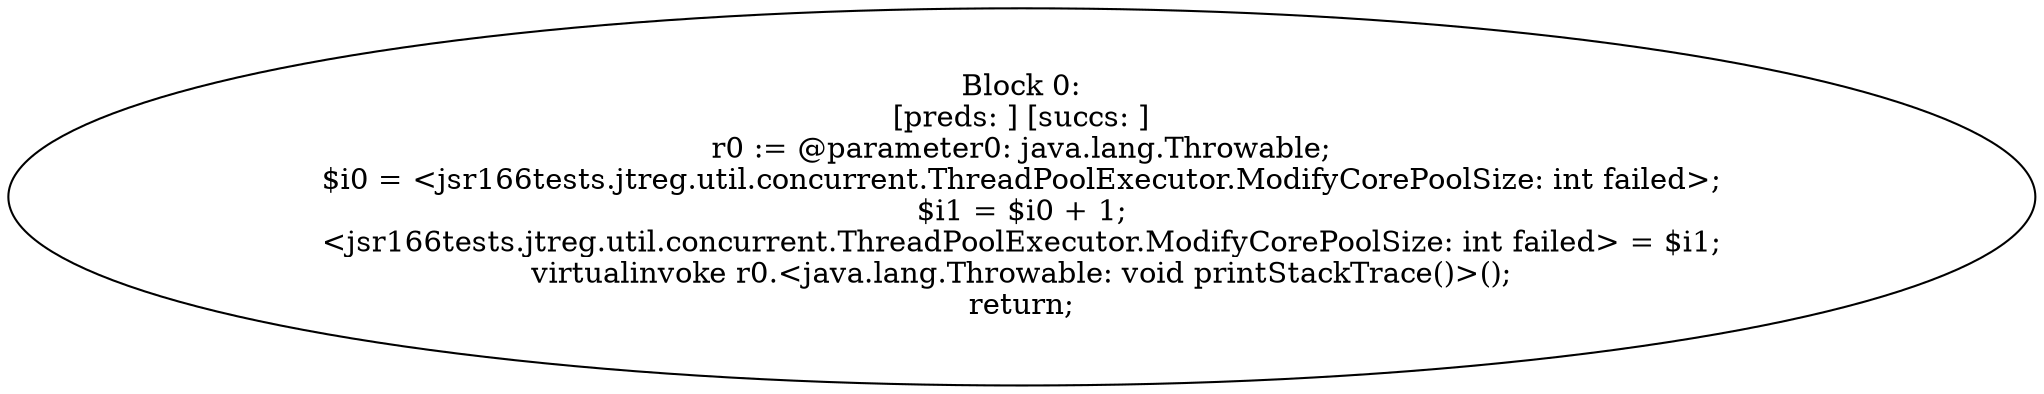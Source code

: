 digraph "unitGraph" {
    "Block 0:
[preds: ] [succs: ]
r0 := @parameter0: java.lang.Throwable;
$i0 = <jsr166tests.jtreg.util.concurrent.ThreadPoolExecutor.ModifyCorePoolSize: int failed>;
$i1 = $i0 + 1;
<jsr166tests.jtreg.util.concurrent.ThreadPoolExecutor.ModifyCorePoolSize: int failed> = $i1;
virtualinvoke r0.<java.lang.Throwable: void printStackTrace()>();
return;
"
}
